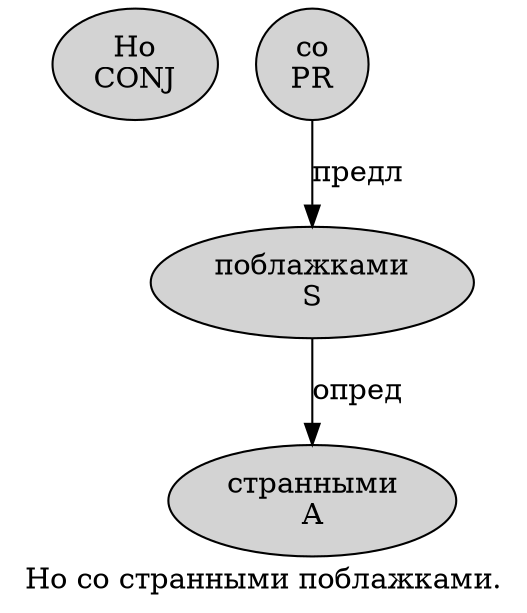 digraph SENTENCE_2721 {
	graph [label="Но со странными поблажками."]
	node [style=filled]
		0 [label="Но
CONJ" color="" fillcolor=lightgray penwidth=1 shape=ellipse]
		1 [label="со
PR" color="" fillcolor=lightgray penwidth=1 shape=ellipse]
		2 [label="странными
A" color="" fillcolor=lightgray penwidth=1 shape=ellipse]
		3 [label="поблажками
S" color="" fillcolor=lightgray penwidth=1 shape=ellipse]
			1 -> 3 [label="предл"]
			3 -> 2 [label="опред"]
}
